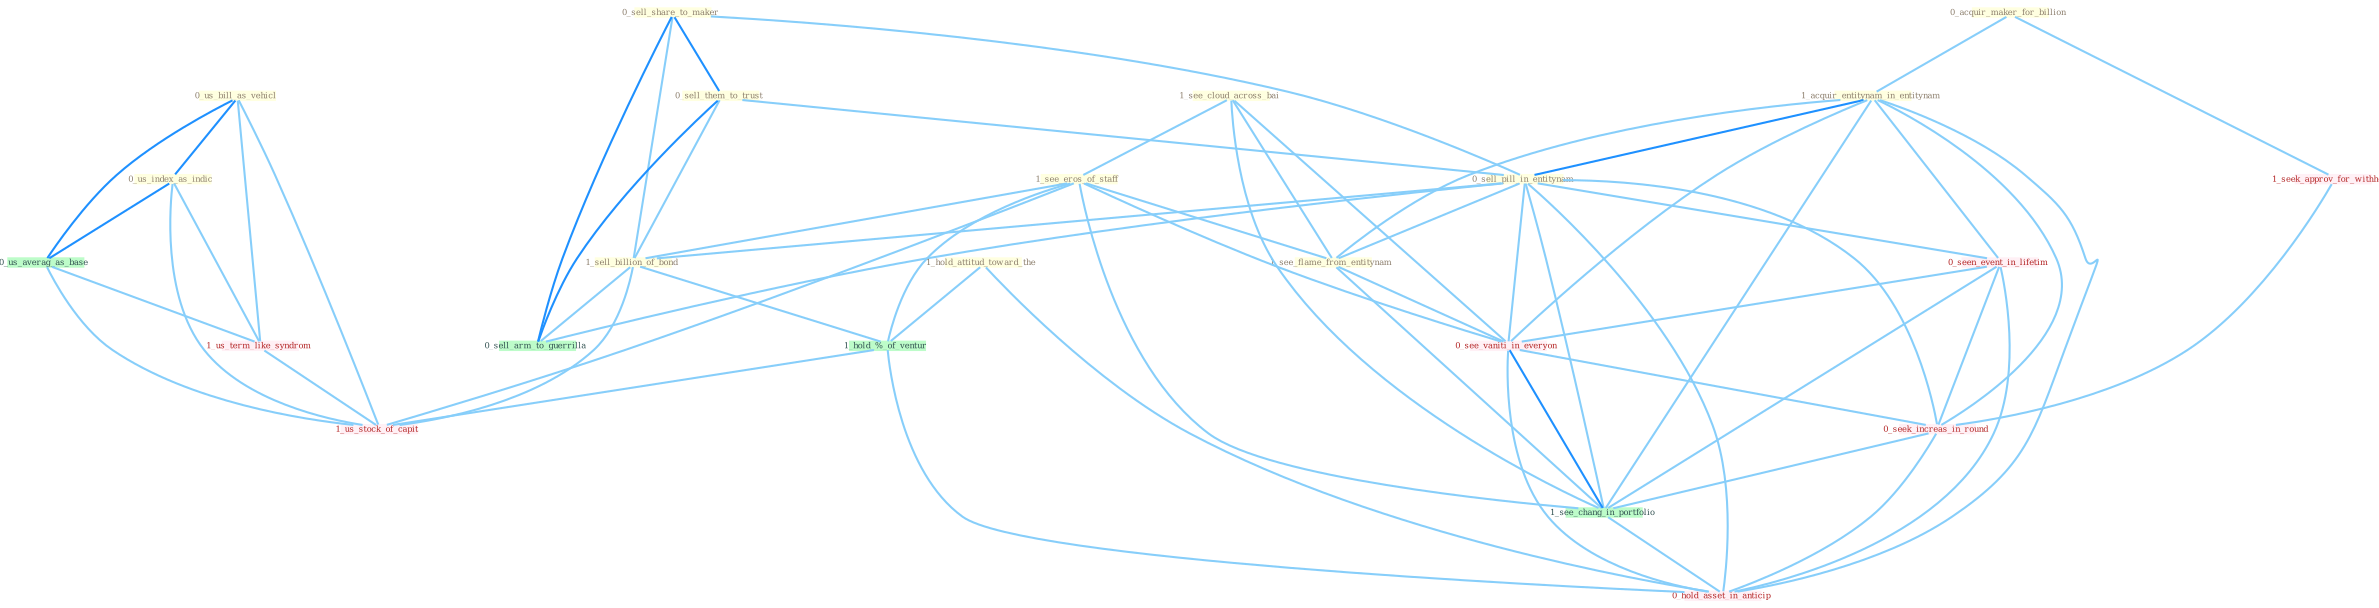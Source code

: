 Graph G{ 
    node
    [shape=polygon,style=filled,width=.5,height=.06,color="#BDFCC9",fixedsize=true,fontsize=4,
    fontcolor="#2f4f4f"];
    {node
    [color="#ffffe0", fontcolor="#8b7d6b"] "1_see_cloud_across_bai " "0_sell_share_to_maker " "0_acquir_maker_for_billion " "0_us_bill_as_vehicl " "0_us_index_as_indic " "0_sell_them_to_trust " "1_acquir_entitynam_in_entitynam " "1_see_eros_of_staff " "0_sell_pill_in_entitynam " "1_sell_billion_of_bond " "1_hold_attitud_toward_the " "1_see_flame_from_entitynam "}
{node [color="#fff0f5", fontcolor="#b22222"] "0_seen_event_in_lifetim " "1_us_term_like_syndrom " "1_seek_approv_for_withhold " "0_see_vaniti_in_everyon " "0_seek_increas_in_round " "1_us_stock_of_capit " "0_hold_asset_in_anticip "}
edge [color="#B0E2FF"];

	"1_see_cloud_across_bai " -- "1_see_eros_of_staff " [w="1", color="#87cefa" ];
	"1_see_cloud_across_bai " -- "1_see_flame_from_entitynam " [w="1", color="#87cefa" ];
	"1_see_cloud_across_bai " -- "0_see_vaniti_in_everyon " [w="1", color="#87cefa" ];
	"1_see_cloud_across_bai " -- "1_see_chang_in_portfolio " [w="1", color="#87cefa" ];
	"0_sell_share_to_maker " -- "0_sell_them_to_trust " [w="2", color="#1e90ff" , len=0.8];
	"0_sell_share_to_maker " -- "0_sell_pill_in_entitynam " [w="1", color="#87cefa" ];
	"0_sell_share_to_maker " -- "1_sell_billion_of_bond " [w="1", color="#87cefa" ];
	"0_sell_share_to_maker " -- "0_sell_arm_to_guerrilla " [w="2", color="#1e90ff" , len=0.8];
	"0_acquir_maker_for_billion " -- "1_acquir_entitynam_in_entitynam " [w="1", color="#87cefa" ];
	"0_acquir_maker_for_billion " -- "1_seek_approv_for_withhold " [w="1", color="#87cefa" ];
	"0_us_bill_as_vehicl " -- "0_us_index_as_indic " [w="2", color="#1e90ff" , len=0.8];
	"0_us_bill_as_vehicl " -- "0_us_averag_as_base " [w="2", color="#1e90ff" , len=0.8];
	"0_us_bill_as_vehicl " -- "1_us_term_like_syndrom " [w="1", color="#87cefa" ];
	"0_us_bill_as_vehicl " -- "1_us_stock_of_capit " [w="1", color="#87cefa" ];
	"0_us_index_as_indic " -- "0_us_averag_as_base " [w="2", color="#1e90ff" , len=0.8];
	"0_us_index_as_indic " -- "1_us_term_like_syndrom " [w="1", color="#87cefa" ];
	"0_us_index_as_indic " -- "1_us_stock_of_capit " [w="1", color="#87cefa" ];
	"0_sell_them_to_trust " -- "0_sell_pill_in_entitynam " [w="1", color="#87cefa" ];
	"0_sell_them_to_trust " -- "1_sell_billion_of_bond " [w="1", color="#87cefa" ];
	"0_sell_them_to_trust " -- "0_sell_arm_to_guerrilla " [w="2", color="#1e90ff" , len=0.8];
	"1_acquir_entitynam_in_entitynam " -- "0_sell_pill_in_entitynam " [w="2", color="#1e90ff" , len=0.8];
	"1_acquir_entitynam_in_entitynam " -- "1_see_flame_from_entitynam " [w="1", color="#87cefa" ];
	"1_acquir_entitynam_in_entitynam " -- "0_seen_event_in_lifetim " [w="1", color="#87cefa" ];
	"1_acquir_entitynam_in_entitynam " -- "0_see_vaniti_in_everyon " [w="1", color="#87cefa" ];
	"1_acquir_entitynam_in_entitynam " -- "0_seek_increas_in_round " [w="1", color="#87cefa" ];
	"1_acquir_entitynam_in_entitynam " -- "1_see_chang_in_portfolio " [w="1", color="#87cefa" ];
	"1_acquir_entitynam_in_entitynam " -- "0_hold_asset_in_anticip " [w="1", color="#87cefa" ];
	"1_see_eros_of_staff " -- "1_sell_billion_of_bond " [w="1", color="#87cefa" ];
	"1_see_eros_of_staff " -- "1_see_flame_from_entitynam " [w="1", color="#87cefa" ];
	"1_see_eros_of_staff " -- "1_hold_%_of_ventur " [w="1", color="#87cefa" ];
	"1_see_eros_of_staff " -- "0_see_vaniti_in_everyon " [w="1", color="#87cefa" ];
	"1_see_eros_of_staff " -- "1_us_stock_of_capit " [w="1", color="#87cefa" ];
	"1_see_eros_of_staff " -- "1_see_chang_in_portfolio " [w="1", color="#87cefa" ];
	"0_sell_pill_in_entitynam " -- "1_sell_billion_of_bond " [w="1", color="#87cefa" ];
	"0_sell_pill_in_entitynam " -- "1_see_flame_from_entitynam " [w="1", color="#87cefa" ];
	"0_sell_pill_in_entitynam " -- "0_seen_event_in_lifetim " [w="1", color="#87cefa" ];
	"0_sell_pill_in_entitynam " -- "0_see_vaniti_in_everyon " [w="1", color="#87cefa" ];
	"0_sell_pill_in_entitynam " -- "0_sell_arm_to_guerrilla " [w="1", color="#87cefa" ];
	"0_sell_pill_in_entitynam " -- "0_seek_increas_in_round " [w="1", color="#87cefa" ];
	"0_sell_pill_in_entitynam " -- "1_see_chang_in_portfolio " [w="1", color="#87cefa" ];
	"0_sell_pill_in_entitynam " -- "0_hold_asset_in_anticip " [w="1", color="#87cefa" ];
	"1_sell_billion_of_bond " -- "1_hold_%_of_ventur " [w="1", color="#87cefa" ];
	"1_sell_billion_of_bond " -- "0_sell_arm_to_guerrilla " [w="1", color="#87cefa" ];
	"1_sell_billion_of_bond " -- "1_us_stock_of_capit " [w="1", color="#87cefa" ];
	"1_hold_attitud_toward_the " -- "1_hold_%_of_ventur " [w="1", color="#87cefa" ];
	"1_hold_attitud_toward_the " -- "0_hold_asset_in_anticip " [w="1", color="#87cefa" ];
	"1_see_flame_from_entitynam " -- "0_see_vaniti_in_everyon " [w="1", color="#87cefa" ];
	"1_see_flame_from_entitynam " -- "1_see_chang_in_portfolio " [w="1", color="#87cefa" ];
	"0_seen_event_in_lifetim " -- "0_see_vaniti_in_everyon " [w="1", color="#87cefa" ];
	"0_seen_event_in_lifetim " -- "0_seek_increas_in_round " [w="1", color="#87cefa" ];
	"0_seen_event_in_lifetim " -- "1_see_chang_in_portfolio " [w="1", color="#87cefa" ];
	"0_seen_event_in_lifetim " -- "0_hold_asset_in_anticip " [w="1", color="#87cefa" ];
	"0_us_averag_as_base " -- "1_us_term_like_syndrom " [w="1", color="#87cefa" ];
	"0_us_averag_as_base " -- "1_us_stock_of_capit " [w="1", color="#87cefa" ];
	"1_us_term_like_syndrom " -- "1_us_stock_of_capit " [w="1", color="#87cefa" ];
	"1_seek_approv_for_withhold " -- "0_seek_increas_in_round " [w="1", color="#87cefa" ];
	"1_hold_%_of_ventur " -- "1_us_stock_of_capit " [w="1", color="#87cefa" ];
	"1_hold_%_of_ventur " -- "0_hold_asset_in_anticip " [w="1", color="#87cefa" ];
	"0_see_vaniti_in_everyon " -- "0_seek_increas_in_round " [w="1", color="#87cefa" ];
	"0_see_vaniti_in_everyon " -- "1_see_chang_in_portfolio " [w="2", color="#1e90ff" , len=0.8];
	"0_see_vaniti_in_everyon " -- "0_hold_asset_in_anticip " [w="1", color="#87cefa" ];
	"0_seek_increas_in_round " -- "1_see_chang_in_portfolio " [w="1", color="#87cefa" ];
	"0_seek_increas_in_round " -- "0_hold_asset_in_anticip " [w="1", color="#87cefa" ];
	"1_see_chang_in_portfolio " -- "0_hold_asset_in_anticip " [w="1", color="#87cefa" ];
}